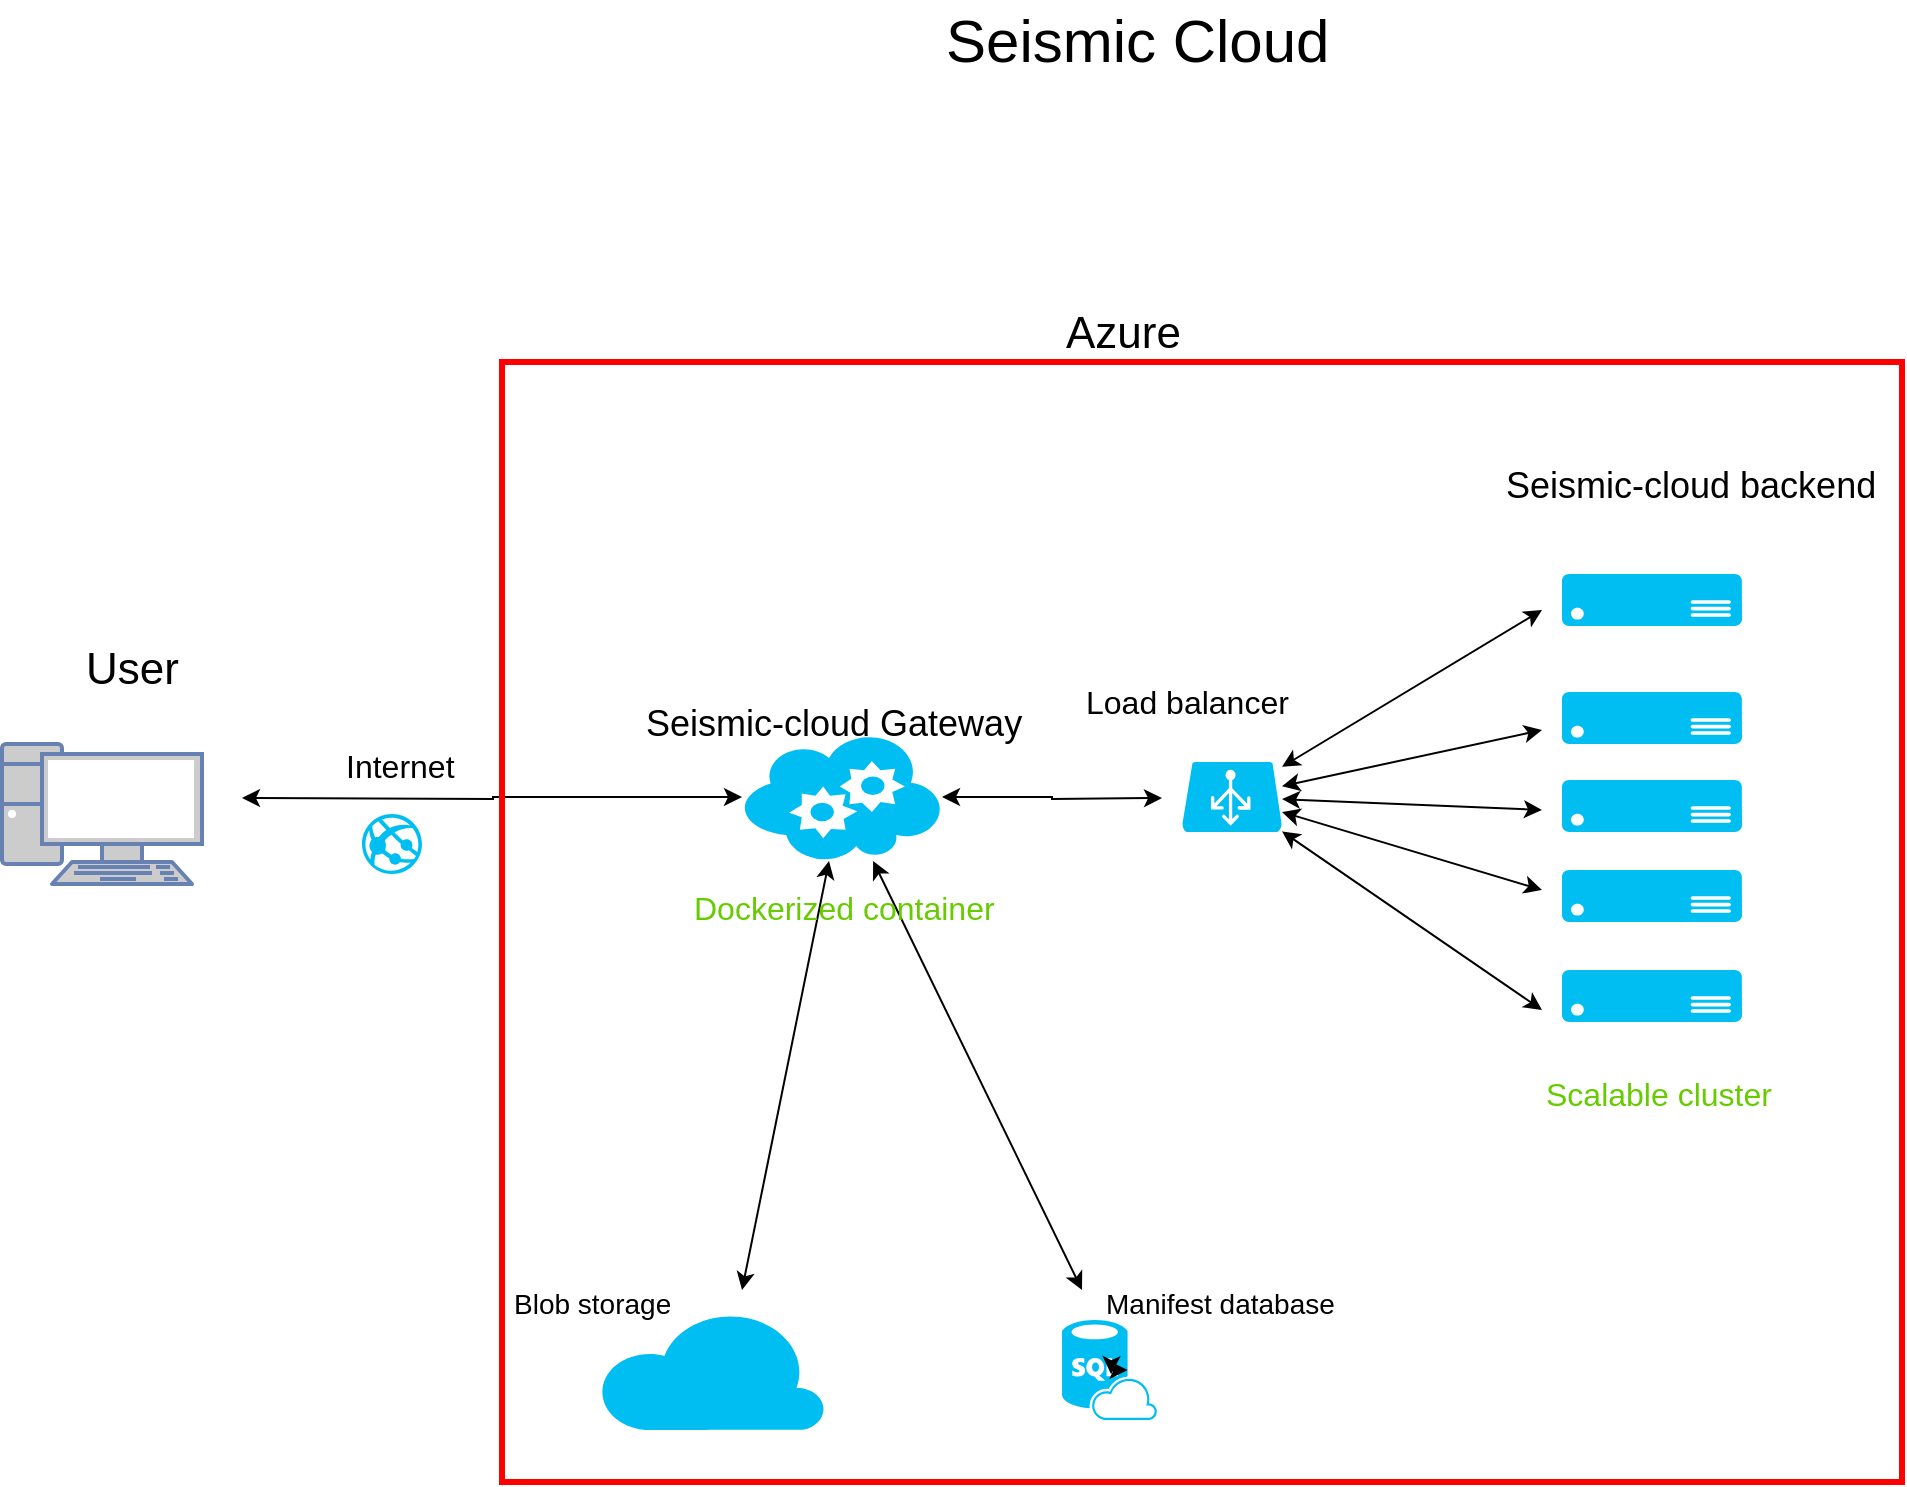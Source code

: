 <mxfile version="10.6.5" type="github"><diagram id="vCjQm2uTNk4__KYwFm7q" name="Page-1"><mxGraphModel dx="1199" dy="1408" grid="1" gridSize="10" guides="1" tooltips="1" connect="1" arrows="1" fold="1" page="1" pageScale="1" pageWidth="1169" pageHeight="827" math="0" shadow="0"><root><mxCell id="0"/><mxCell id="1" parent="0"/><mxCell id="ECLdiowQCbQvIXPtvYIk-2" value="" style="verticalLabelPosition=bottom;html=1;verticalAlign=top;align=center;strokeColor=none;fillColor=#00BEF2;shape=mxgraph.azure.cloud;" vertex="1" parent="1"><mxGeometry x="368.5" y="680" width="113" height="60" as="geometry"/></mxCell><mxCell id="ECLdiowQCbQvIXPtvYIk-3" value="" style="verticalLabelPosition=bottom;html=1;verticalAlign=top;align=center;strokeColor=none;fillColor=#00BEF2;shape=mxgraph.azure.sql_database_sql_azure;" vertex="1" parent="1"><mxGeometry x="600" y="685" width="47.5" height="50" as="geometry"/></mxCell><mxCell id="ECLdiowQCbQvIXPtvYIk-6" value="" style="fontColor=#0066CC;verticalAlign=top;verticalLabelPosition=bottom;labelPosition=center;align=center;html=1;outlineConnect=0;fillColor=#CCCCCC;strokeColor=#6881B3;gradientColor=none;gradientDirection=north;strokeWidth=2;shape=mxgraph.networks.pc;" vertex="1" parent="1"><mxGeometry x="70" y="397" width="100" height="70" as="geometry"/></mxCell><mxCell id="ECLdiowQCbQvIXPtvYIk-10" value="&lt;font style=&quot;font-size: 22px&quot;&gt;User&lt;/font&gt;" style="text;html=1;resizable=0;points=[];autosize=1;align=left;verticalAlign=top;spacingTop=-4;strokeWidth=3;" vertex="1" parent="1"><mxGeometry x="110" y="344" width="60" height="20" as="geometry"/></mxCell><mxCell id="ECLdiowQCbQvIXPtvYIk-12" value="&lt;font style=&quot;font-size: 18px&quot;&gt;Seismic-cloud backend&lt;/font&gt;&lt;br&gt;" style="text;html=1;resizable=0;points=[];autosize=1;align=left;verticalAlign=top;spacingTop=-4;" vertex="1" parent="1"><mxGeometry x="820" y="255" width="200" height="20" as="geometry"/></mxCell><mxCell id="ECLdiowQCbQvIXPtvYIk-40" value="" style="edgeStyle=none;rounded=0;orthogonalLoop=1;jettySize=auto;html=1;startArrow=classic;startFill=1;" edge="1" parent="1" source="ECLdiowQCbQvIXPtvYIk-13"><mxGeometry relative="1" as="geometry"><mxPoint x="840" y="330" as="targetPoint"/></mxGeometry></mxCell><mxCell id="ECLdiowQCbQvIXPtvYIk-41" value="" style="edgeStyle=none;rounded=0;orthogonalLoop=1;jettySize=auto;html=1;startArrow=classic;startFill=1;" edge="1" parent="1" source="ECLdiowQCbQvIXPtvYIk-13"><mxGeometry relative="1" as="geometry"><mxPoint x="840" y="390" as="targetPoint"/></mxGeometry></mxCell><mxCell id="ECLdiowQCbQvIXPtvYIk-42" value="" style="edgeStyle=none;rounded=0;orthogonalLoop=1;jettySize=auto;html=1;startArrow=classic;startFill=1;" edge="1" parent="1" source="ECLdiowQCbQvIXPtvYIk-13"><mxGeometry relative="1" as="geometry"><mxPoint x="840" y="530" as="targetPoint"/></mxGeometry></mxCell><mxCell id="ECLdiowQCbQvIXPtvYIk-43" value="" style="edgeStyle=none;rounded=0;orthogonalLoop=1;jettySize=auto;html=1;startArrow=classic;startFill=1;" edge="1" parent="1" source="ECLdiowQCbQvIXPtvYIk-13"><mxGeometry relative="1" as="geometry"><mxPoint x="840" y="470" as="targetPoint"/></mxGeometry></mxCell><mxCell id="ECLdiowQCbQvIXPtvYIk-44" value="" style="edgeStyle=none;rounded=0;orthogonalLoop=1;jettySize=auto;html=1;startArrow=classic;startFill=1;" edge="1" parent="1" source="ECLdiowQCbQvIXPtvYIk-13"><mxGeometry relative="1" as="geometry"><mxPoint x="840" y="430" as="targetPoint"/></mxGeometry></mxCell><mxCell id="ECLdiowQCbQvIXPtvYIk-13" value="" style="verticalLabelPosition=bottom;html=1;verticalAlign=top;align=center;strokeColor=none;fillColor=#00BEF2;shape=mxgraph.azure.azure_load_balancer;" vertex="1" parent="1"><mxGeometry x="660" y="406" width="50" height="35" as="geometry"/></mxCell><mxCell id="ECLdiowQCbQvIXPtvYIk-15" value="" style="verticalLabelPosition=bottom;html=1;verticalAlign=top;align=center;strokeColor=none;fillColor=#00BEF2;shape=mxgraph.azure.azure_website;pointerEvents=1;" vertex="1" parent="1"><mxGeometry x="250" y="432" width="30" height="30" as="geometry"/></mxCell><mxCell id="ECLdiowQCbQvIXPtvYIk-33" value="" style="edgeStyle=orthogonalEdgeStyle;rounded=0;orthogonalLoop=1;jettySize=auto;html=1;startArrow=classic;startFill=1;" edge="1" parent="1" source="ECLdiowQCbQvIXPtvYIk-16"><mxGeometry relative="1" as="geometry"><mxPoint x="650" y="424" as="targetPoint"/></mxGeometry></mxCell><mxCell id="ECLdiowQCbQvIXPtvYIk-49" value="" style="edgeStyle=orthogonalEdgeStyle;rounded=0;orthogonalLoop=1;jettySize=auto;html=1;startArrow=classic;startFill=1;" edge="1" parent="1" source="ECLdiowQCbQvIXPtvYIk-16"><mxGeometry relative="1" as="geometry"><mxPoint x="190" y="424" as="targetPoint"/></mxGeometry></mxCell><mxCell id="ECLdiowQCbQvIXPtvYIk-54" value="" style="edgeStyle=none;rounded=0;orthogonalLoop=1;jettySize=auto;html=1;startArrow=classic;startFill=1;" edge="1" parent="1" source="ECLdiowQCbQvIXPtvYIk-16"><mxGeometry relative="1" as="geometry"><mxPoint x="440" y="670" as="targetPoint"/></mxGeometry></mxCell><mxCell id="ECLdiowQCbQvIXPtvYIk-55" value="" style="edgeStyle=none;rounded=0;orthogonalLoop=1;jettySize=auto;html=1;startArrow=classic;startFill=1;" edge="1" parent="1" source="ECLdiowQCbQvIXPtvYIk-16"><mxGeometry relative="1" as="geometry"><mxPoint x="610" y="670" as="targetPoint"/></mxGeometry></mxCell><mxCell id="ECLdiowQCbQvIXPtvYIk-16" value="" style="verticalLabelPosition=bottom;html=1;verticalAlign=top;align=center;strokeColor=none;fillColor=#00BEF2;shape=mxgraph.azure.cloud_service;" vertex="1" parent="1"><mxGeometry x="440" y="391.5" width="100" height="64" as="geometry"/></mxCell><mxCell id="ECLdiowQCbQvIXPtvYIk-17" value="&lt;font style=&quot;font-size: 18px&quot;&gt;Seismic-cloud Gateway&lt;/font&gt;" style="text;html=1;resizable=0;points=[];autosize=1;align=left;verticalAlign=top;spacingTop=-4;" vertex="1" parent="1"><mxGeometry x="390" y="374" width="200" height="20" as="geometry"/></mxCell><mxCell id="ECLdiowQCbQvIXPtvYIk-18" value="&lt;font style=&quot;font-size: 14px&quot;&gt;Blob storage&lt;/font&gt;" style="text;html=1;resizable=0;points=[];autosize=1;align=left;verticalAlign=top;spacingTop=-4;" vertex="1" parent="1"><mxGeometry x="323.5" y="666" width="90" height="10" as="geometry"/></mxCell><mxCell id="ECLdiowQCbQvIXPtvYIk-19" value="&lt;font style=&quot;font-size: 16px&quot;&gt;Load balancer&lt;/font&gt;&lt;br&gt;" style="text;html=1;resizable=0;points=[];autosize=1;align=left;verticalAlign=top;spacingTop=-4;" vertex="1" parent="1"><mxGeometry x="610" y="364" width="120" height="20" as="geometry"/></mxCell><mxCell id="ECLdiowQCbQvIXPtvYIk-20" value="" style="verticalLabelPosition=bottom;html=1;verticalAlign=top;align=center;strokeColor=none;fillColor=#00BEF2;shape=mxgraph.azure.server;" vertex="1" parent="1"><mxGeometry x="850" y="312" width="90" height="26" as="geometry"/></mxCell><mxCell id="ECLdiowQCbQvIXPtvYIk-25" value="" style="verticalLabelPosition=bottom;html=1;verticalAlign=top;align=center;strokeColor=none;fillColor=#00BEF2;shape=mxgraph.azure.server;" vertex="1" parent="1"><mxGeometry x="850" y="371" width="90" height="26" as="geometry"/></mxCell><mxCell id="ECLdiowQCbQvIXPtvYIk-26" value="" style="verticalLabelPosition=bottom;html=1;verticalAlign=top;align=center;strokeColor=none;fillColor=#00BEF2;shape=mxgraph.azure.server;" vertex="1" parent="1"><mxGeometry x="850" y="415" width="90" height="26" as="geometry"/></mxCell><mxCell id="ECLdiowQCbQvIXPtvYIk-27" value="" style="verticalLabelPosition=bottom;html=1;verticalAlign=top;align=center;strokeColor=none;fillColor=#00BEF2;shape=mxgraph.azure.server;" vertex="1" parent="1"><mxGeometry x="850" y="460" width="90" height="26" as="geometry"/></mxCell><mxCell id="ECLdiowQCbQvIXPtvYIk-28" value="" style="verticalLabelPosition=bottom;html=1;verticalAlign=top;align=center;strokeColor=none;fillColor=#00BEF2;shape=mxgraph.azure.server;" vertex="1" parent="1"><mxGeometry x="850" y="510" width="90" height="26" as="geometry"/></mxCell><mxCell id="ECLdiowQCbQvIXPtvYIk-50" value="&lt;font style=&quot;font-size: 14px&quot;&gt;Manifest database&lt;/font&gt;&lt;br&gt;" style="text;html=1;resizable=0;points=[];autosize=1;align=left;verticalAlign=top;spacingTop=-4;" vertex="1" parent="1"><mxGeometry x="620" y="666" width="130" height="10" as="geometry"/></mxCell><mxCell id="ECLdiowQCbQvIXPtvYIk-51" style="edgeStyle=orthogonalEdgeStyle;rounded=0;orthogonalLoop=1;jettySize=auto;html=1;exitX=0.69;exitY=0.5;exitDx=0;exitDy=0;exitPerimeter=0;entryX=0.517;entryY=0.542;entryDx=0;entryDy=0;entryPerimeter=0;startArrow=classic;startFill=1;" edge="1" parent="1" source="ECLdiowQCbQvIXPtvYIk-3" target="ECLdiowQCbQvIXPtvYIk-3"><mxGeometry relative="1" as="geometry"/></mxCell><mxCell id="ECLdiowQCbQvIXPtvYIk-56" value="" style="rounded=0;whiteSpace=wrap;html=1;strokeWidth=3;fillColor=none;strokeColor=#FF0000;" vertex="1" parent="1"><mxGeometry x="320" y="206" width="700" height="560" as="geometry"/></mxCell><mxCell id="ECLdiowQCbQvIXPtvYIk-58" value="&lt;font style=&quot;font-size: 16px&quot;&gt;Internet&lt;/font&gt;" style="text;html=1;resizable=0;points=[];autosize=1;align=left;verticalAlign=top;spacingTop=-4;" vertex="1" parent="1"><mxGeometry x="240" y="396" width="70" height="20" as="geometry"/></mxCell><mxCell id="ECLdiowQCbQvIXPtvYIk-59" value="&lt;font style=&quot;font-size: 22px&quot;&gt;Azure&lt;/font&gt;" style="text;html=1;resizable=0;points=[];autosize=1;align=left;verticalAlign=top;spacingTop=-4;" vertex="1" parent="1"><mxGeometry x="600" y="176" width="70" height="20" as="geometry"/></mxCell><mxCell id="ECLdiowQCbQvIXPtvYIk-60" value="&lt;font style=&quot;font-size: 16px&quot; color=&quot;#66cc00&quot;&gt;Dockerized container&lt;/font&gt;" style="text;html=1;resizable=0;points=[];autosize=1;align=left;verticalAlign=top;spacingTop=-4;" vertex="1" parent="1"><mxGeometry x="414" y="467" width="170" height="20" as="geometry"/></mxCell><mxCell id="ECLdiowQCbQvIXPtvYIk-61" value="&lt;font style=&quot;font-size: 16px&quot; color=&quot;#66cc00&quot;&gt;Scalable cluster&lt;/font&gt;" style="text;html=1;resizable=0;points=[];autosize=1;align=left;verticalAlign=top;spacingTop=-4;" vertex="1" parent="1"><mxGeometry x="840" y="560" width="130" height="20" as="geometry"/></mxCell><mxCell id="ECLdiowQCbQvIXPtvYIk-62" value="&lt;font style=&quot;font-size: 30px&quot;&gt;Seismic Cloud&lt;/font&gt;" style="text;html=1;resizable=0;points=[];autosize=1;align=left;verticalAlign=top;spacingTop=-4;" vertex="1" parent="1"><mxGeometry x="540" y="25" width="210" height="20" as="geometry"/></mxCell></root></mxGraphModel></diagram></mxfile>